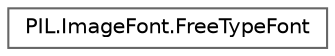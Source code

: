 digraph "Graphical Class Hierarchy"
{
 // LATEX_PDF_SIZE
  bgcolor="transparent";
  edge [fontname=Helvetica,fontsize=10,labelfontname=Helvetica,labelfontsize=10];
  node [fontname=Helvetica,fontsize=10,shape=box,height=0.2,width=0.4];
  rankdir="LR";
  Node0 [id="Node000000",label="PIL.ImageFont.FreeTypeFont",height=0.2,width=0.4,color="grey40", fillcolor="white", style="filled",URL="$d7/da6/classPIL_1_1ImageFont_1_1FreeTypeFont.html",tooltip="Wrapper for FreeType fonts."];
}
